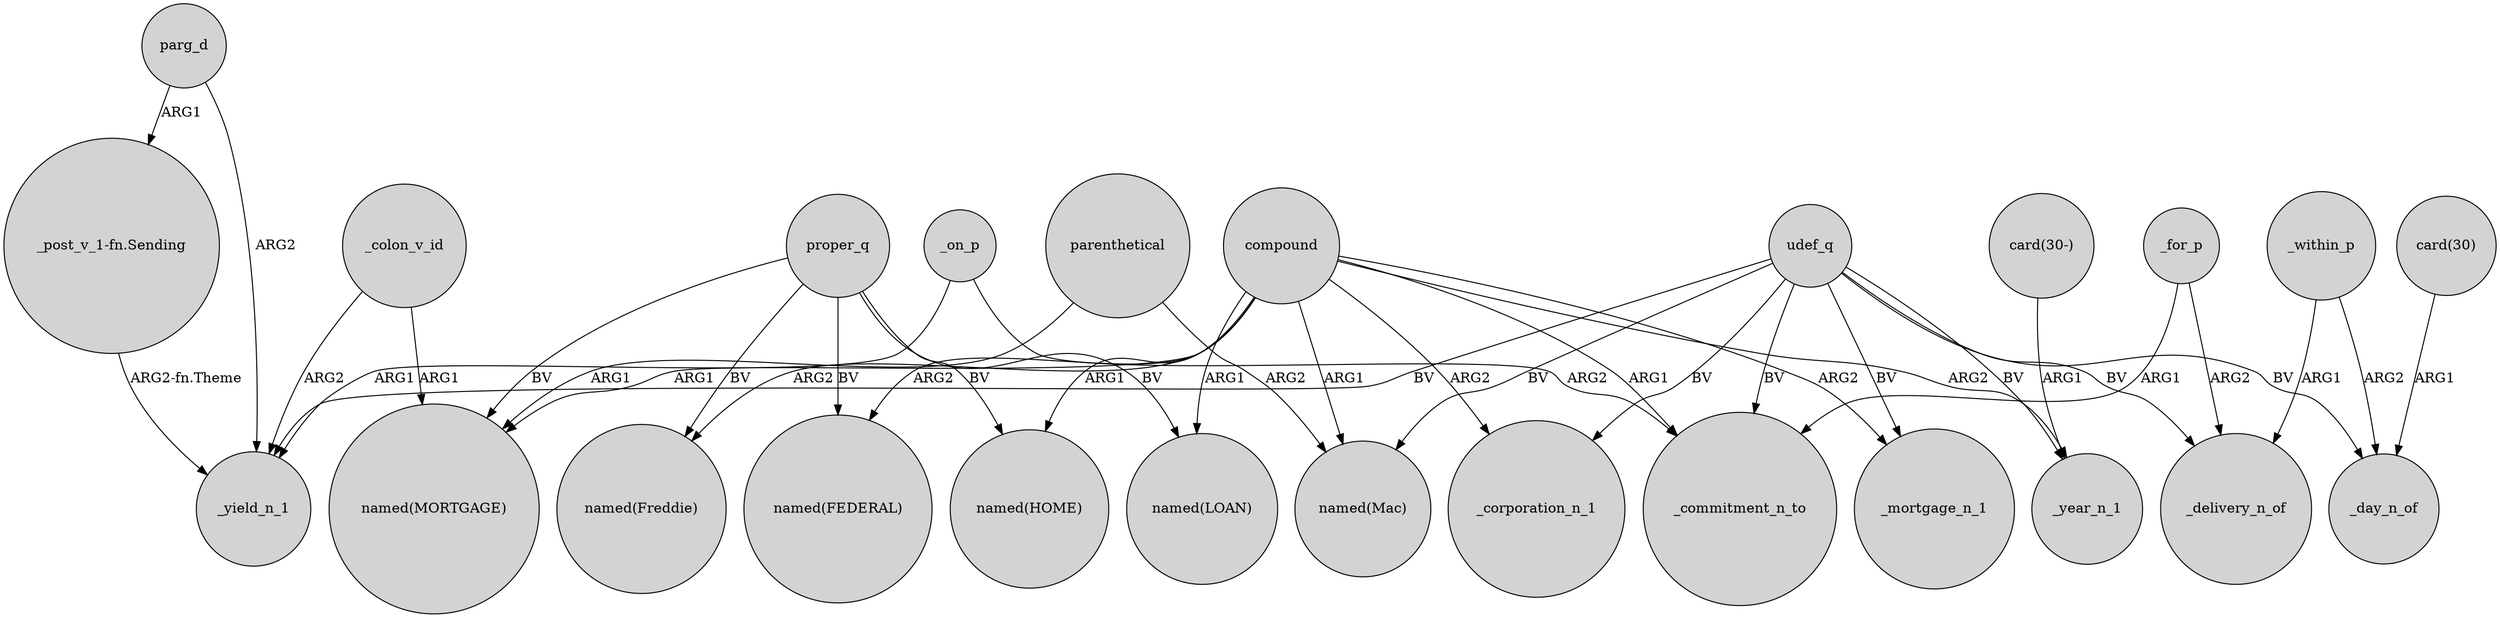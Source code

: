 digraph {
	node [shape=circle style=filled]
	"_post_v_1-fn.Sending" -> _yield_n_1 [label="ARG2-fn.Theme"]
	compound -> "named(LOAN)" [label=ARG1]
	udef_q -> _mortgage_n_1 [label=BV]
	_on_p -> _commitment_n_to [label=ARG2]
	udef_q -> _commitment_n_to [label=BV]
	udef_q -> _delivery_n_of [label=BV]
	compound -> "named(FEDERAL)" [label=ARG2]
	compound -> "named(MORTGAGE)" [label=ARG1]
	compound -> _corporation_n_1 [label=ARG2]
	_within_p -> _delivery_n_of [label=ARG1]
	proper_q -> "named(LOAN)" [label=BV]
	compound -> _mortgage_n_1 [label=ARG2]
	"card(30-)" -> _year_n_1 [label=ARG1]
	udef_q -> _day_n_of [label=BV]
	_for_p -> _commitment_n_to [label=ARG1]
	proper_q -> "named(FEDERAL)" [label=BV]
	parg_d -> _yield_n_1 [label=ARG2]
	_colon_v_id -> _yield_n_1 [label=ARG2]
	proper_q -> "named(MORTGAGE)" [label=BV]
	udef_q -> _corporation_n_1 [label=BV]
	parenthetical -> "named(MORTGAGE)" [label=ARG1]
	compound -> "named(HOME)" [label=ARG1]
	proper_q -> "named(Freddie)" [label=BV]
	_for_p -> _delivery_n_of [label=ARG2]
	parenthetical -> "named(Mac)" [label=ARG2]
	parg_d -> "_post_v_1-fn.Sending" [label=ARG1]
	compound -> "named(Freddie)" [label=ARG2]
	udef_q -> _year_n_1 [label=BV]
	udef_q -> "named(Mac)" [label=BV]
	compound -> "named(Mac)" [label=ARG1]
	proper_q -> "named(HOME)" [label=BV]
	_on_p -> _yield_n_1 [label=ARG1]
	_within_p -> _day_n_of [label=ARG2]
	"card(30)" -> _day_n_of [label=ARG1]
	udef_q -> _yield_n_1 [label=BV]
	_colon_v_id -> "named(MORTGAGE)" [label=ARG1]
	compound -> _year_n_1 [label=ARG2]
	compound -> _commitment_n_to [label=ARG1]
}
